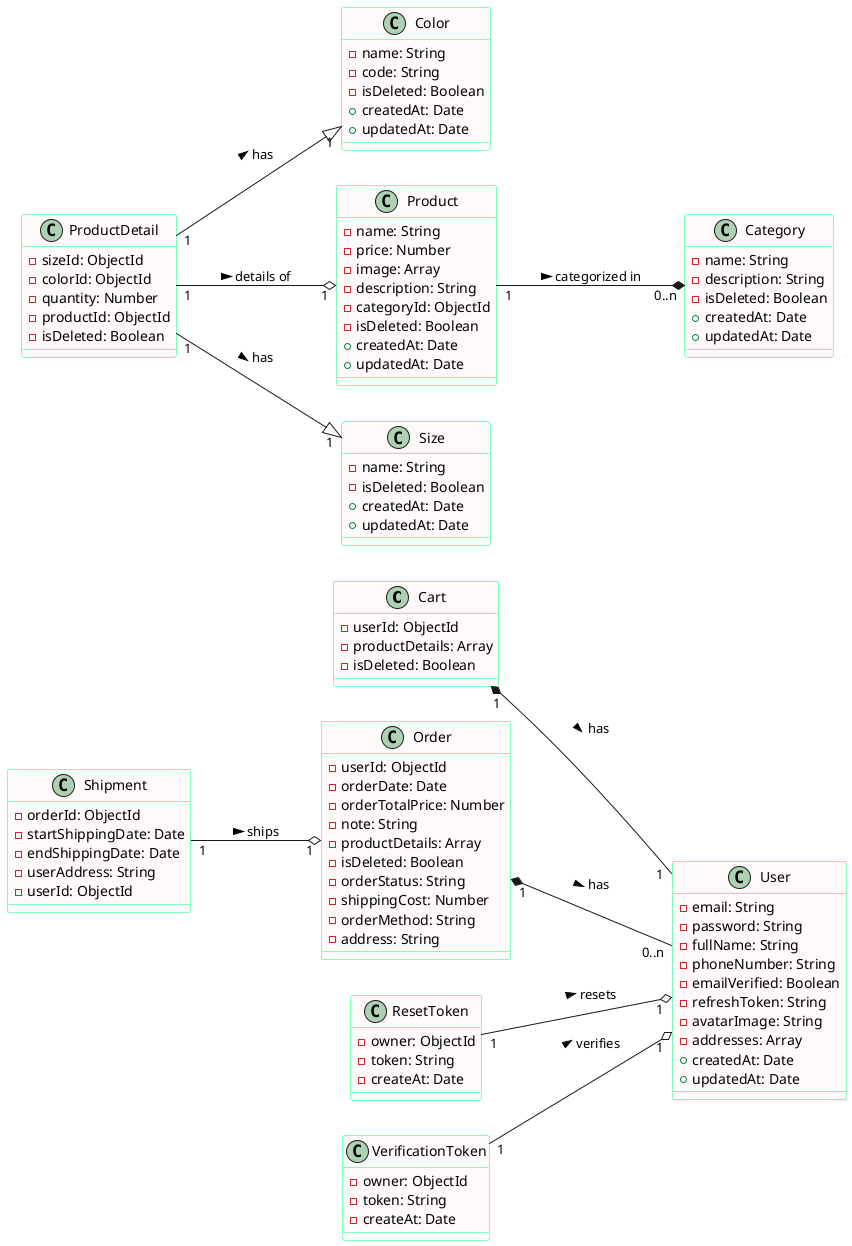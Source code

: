 @startuml
left to right direction

class Cart {
    -userId: ObjectId
    -productDetails: Array
    -isDeleted: Boolean
}

class Category {
    -name: String
    -description: String
    -isDeleted: Boolean
    +createdAt: Date
    +updatedAt: Date
}

class Color {
    -name: String
    -code: String
    -isDeleted: Boolean
    +createdAt: Date
    +updatedAt: Date
}

class Order {
    -userId: ObjectId
    -orderDate: Date
    -orderTotalPrice: Number
    -note: String
    -productDetails: Array
    -isDeleted: Boolean
    -orderStatus: String
    -shippingCost: Number
    -orderMethod: String
    -address: String
}

class Product {
    -name: String
    -price: Number
    -image: Array
    -description: String
    -categoryId: ObjectId
    -isDeleted: Boolean
    +createdAt: Date
    +updatedAt: Date
}

class ProductDetail {
    -sizeId: ObjectId
    -colorId: ObjectId
    -quantity: Number
    -productId: ObjectId
    -isDeleted: Boolean
}

class ResetToken {
    -owner: ObjectId
    -token: String
    -createAt: Date
}

class Shipment {
    -orderId: ObjectId
    -startShippingDate: Date
    -endShippingDate: Date
    -userAddress: String
    -userId: ObjectId
}

class Size {
    -name: String
    -isDeleted: Boolean
    +createdAt: Date
    +updatedAt: Date
}

class User {
    -email: String
    -password: String
    -fullName: String
    -phoneNumber: String
    -emailVerified: Boolean
    -refreshToken: String
    -avatarImage: String
    -addresses: Array
    +createdAt: Date
    +updatedAt: Date
}

class VerificationToken {
    -owner: ObjectId
    -token: String
    -createAt: Date
}

Cart "1" *-- "1" User : has >
Order "1" *-- "0..n" User : has >
Product "1" --* "0..n" Category : categorized in >
ProductDetail "1" --o "1" Product : details of >
ProductDetail "1" --|> "1" Size : has >
ProductDetail "1" --|> "1" Color : has >
Shipment "1" --o "1" Order : ships >
ResetToken "1" --o "1" User : resets >
VerificationToken "1" --o "1" User : verifies >

skinparam class {
    BackgroundColor Snow
    ArrowColor Olive
    BorderColor SpringGreen
}
@enduml